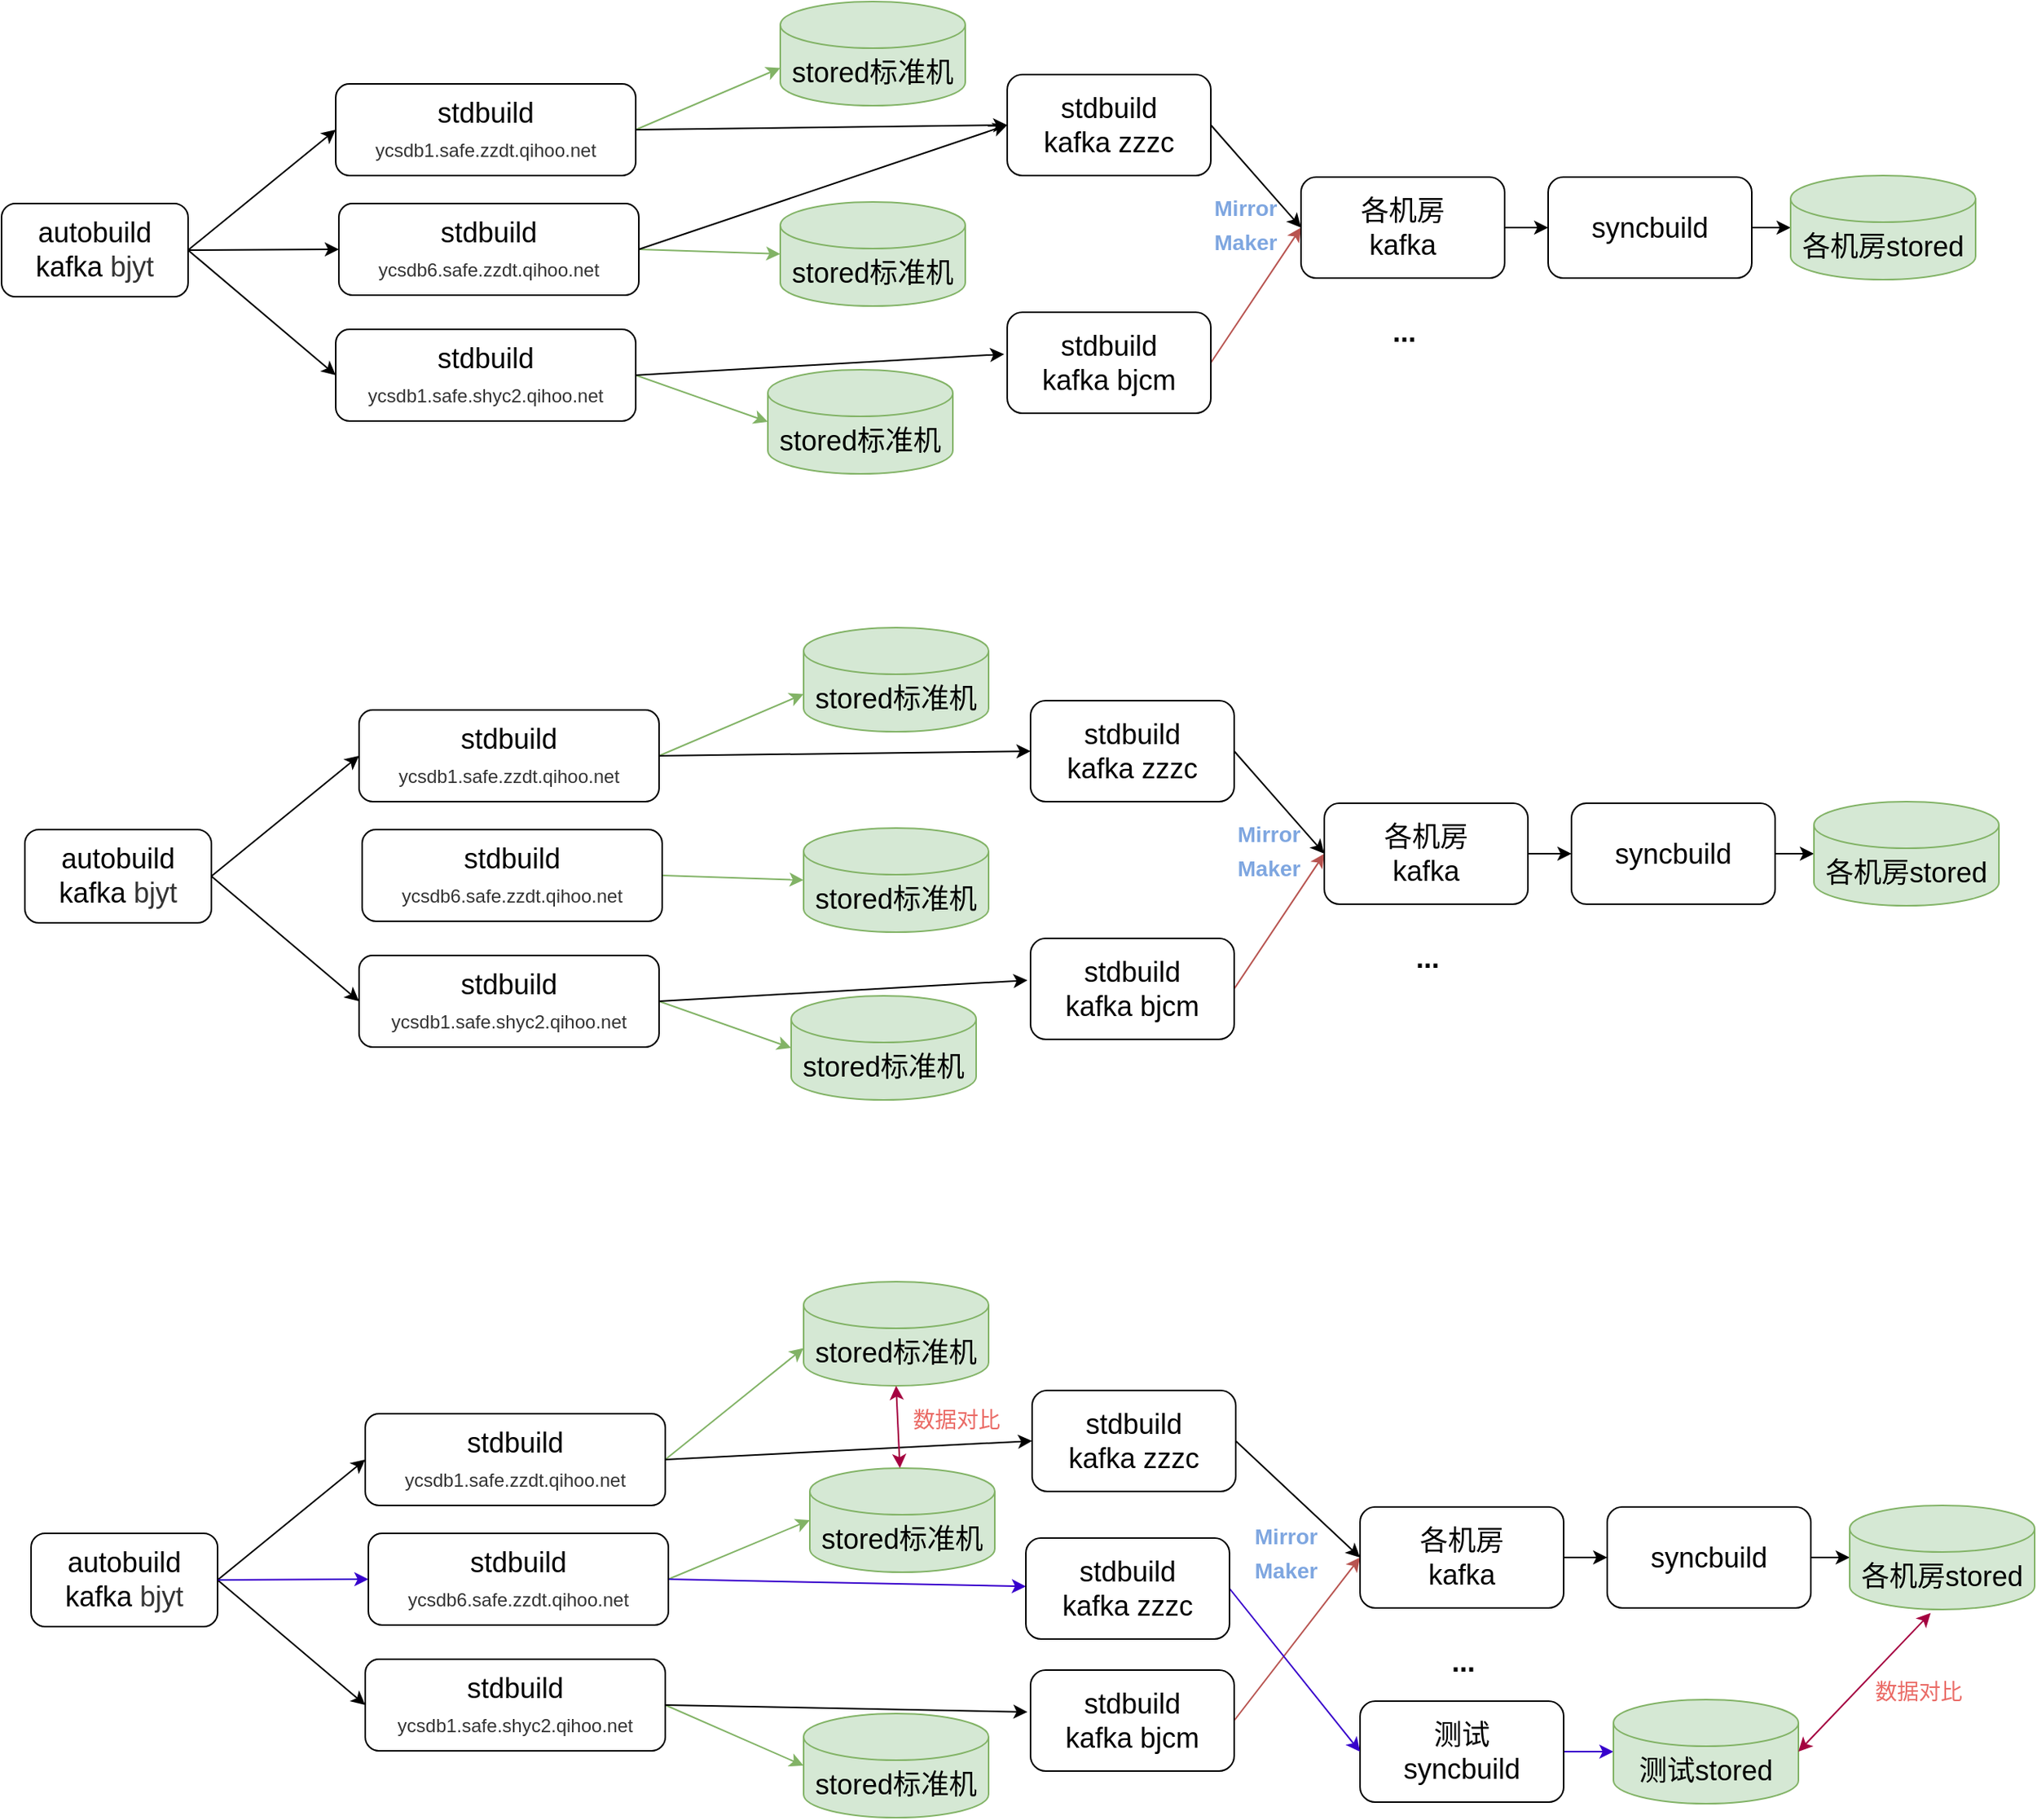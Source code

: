 <mxfile version="17.5.0" type="github">
  <diagram id="xqf84BUUqZXzS1r_cGxH" name="第 1 页">
    <mxGraphModel dx="1497" dy="1602" grid="0" gridSize="10" guides="1" tooltips="1" connect="1" arrows="1" fold="1" page="0" pageScale="1" pageWidth="827" pageHeight="1169" math="0" shadow="0">
      <root>
        <mxCell id="0" />
        <mxCell id="1" parent="0" />
        <mxCell id="Vnc4z_fo29TGtQ90NTF4-3" style="rounded=0;orthogonalLoop=1;jettySize=auto;html=1;exitX=1;exitY=0.5;exitDx=0;exitDy=0;entryX=0;entryY=0.5;entryDx=0;entryDy=0;fontSize=18;" edge="1" parent="1" source="Vnc4z_fo29TGtQ90NTF4-1" target="Vnc4z_fo29TGtQ90NTF4-2">
          <mxGeometry relative="1" as="geometry" />
        </mxCell>
        <mxCell id="Vnc4z_fo29TGtQ90NTF4-8" style="edgeStyle=none;rounded=0;orthogonalLoop=1;jettySize=auto;html=1;exitX=1;exitY=0.5;exitDx=0;exitDy=0;entryX=0;entryY=0.5;entryDx=0;entryDy=0;fontSize=18;" edge="1" parent="1" source="Vnc4z_fo29TGtQ90NTF4-1" target="Vnc4z_fo29TGtQ90NTF4-6">
          <mxGeometry relative="1" as="geometry" />
        </mxCell>
        <mxCell id="Vnc4z_fo29TGtQ90NTF4-1" value="&lt;font style=&quot;font-size: 18px&quot;&gt;autobuild kafka&amp;nbsp;&lt;/font&gt;&lt;span style=&quot;color: rgb(51 , 51 , 51) ; font-family: &amp;#34;verdana&amp;#34; , sans-serif ; text-align: left&quot;&gt;&lt;font style=&quot;font-size: 18px&quot;&gt;bjyt&lt;/font&gt;&lt;/span&gt;" style="rounded=1;whiteSpace=wrap;html=1;" vertex="1" parent="1">
          <mxGeometry x="79" y="-42" width="120" height="60" as="geometry" />
        </mxCell>
        <mxCell id="Vnc4z_fo29TGtQ90NTF4-13" style="edgeStyle=none;rounded=0;orthogonalLoop=1;jettySize=auto;html=1;exitX=1;exitY=0.5;exitDx=0;exitDy=0;entryX=0;entryY=0;entryDx=0;entryDy=42.75;entryPerimeter=0;fontSize=18;fillColor=#d5e8d4;strokeColor=#82b366;" edge="1" parent="1" source="Vnc4z_fo29TGtQ90NTF4-2" target="Vnc4z_fo29TGtQ90NTF4-9">
          <mxGeometry relative="1" as="geometry" />
        </mxCell>
        <mxCell id="Vnc4z_fo29TGtQ90NTF4-19" style="edgeStyle=none;rounded=0;orthogonalLoop=1;jettySize=auto;html=1;exitX=1;exitY=0.5;exitDx=0;exitDy=0;entryX=0;entryY=0.5;entryDx=0;entryDy=0;fontSize=18;" edge="1" parent="1" source="Vnc4z_fo29TGtQ90NTF4-2" target="Vnc4z_fo29TGtQ90NTF4-17">
          <mxGeometry relative="1" as="geometry" />
        </mxCell>
        <mxCell id="Vnc4z_fo29TGtQ90NTF4-2" value="&lt;span style=&quot;font-size: 18px&quot;&gt;stdbuild&lt;br&gt;&lt;/span&gt;&lt;span style=&quot;color: rgb(51 , 51 , 51) ; font-family: &amp;#34;verdana&amp;#34; , sans-serif ; text-align: left&quot;&gt;ycsdb1.safe.zzdt.qihoo.net&lt;/span&gt;&lt;span style=&quot;font-size: 18px&quot;&gt;&lt;br&gt;&lt;/span&gt;" style="rounded=1;whiteSpace=wrap;html=1;" vertex="1" parent="1">
          <mxGeometry x="294" y="-119" width="193" height="59" as="geometry" />
        </mxCell>
        <mxCell id="Vnc4z_fo29TGtQ90NTF4-15" style="edgeStyle=none;rounded=0;orthogonalLoop=1;jettySize=auto;html=1;exitX=1;exitY=0.5;exitDx=0;exitDy=0;entryX=0;entryY=0.5;entryDx=0;entryDy=0;entryPerimeter=0;fontSize=18;fillColor=#d5e8d4;strokeColor=#82b366;" edge="1" parent="1" source="Vnc4z_fo29TGtQ90NTF4-5" target="Vnc4z_fo29TGtQ90NTF4-11">
          <mxGeometry relative="1" as="geometry" />
        </mxCell>
        <mxCell id="Vnc4z_fo29TGtQ90NTF4-5" value="&lt;span style=&quot;font-size: 18px&quot;&gt;stdbuild&lt;br&gt;&lt;/span&gt;&lt;span style=&quot;color: rgb(51 , 51 , 51) ; font-family: &amp;#34;verdana&amp;#34; , sans-serif ; text-align: left&quot;&gt;ycsdb6.safe.zzdt.qihoo.net&lt;/span&gt;&lt;span style=&quot;font-size: 18px&quot;&gt;&lt;br&gt;&lt;/span&gt;" style="rounded=1;whiteSpace=wrap;html=1;" vertex="1" parent="1">
          <mxGeometry x="296" y="-42" width="193" height="59" as="geometry" />
        </mxCell>
        <mxCell id="Vnc4z_fo29TGtQ90NTF4-16" style="edgeStyle=none;rounded=0;orthogonalLoop=1;jettySize=auto;html=1;exitX=1;exitY=0.5;exitDx=0;exitDy=0;entryX=0;entryY=0.5;entryDx=0;entryDy=0;entryPerimeter=0;fontSize=18;fillColor=#d5e8d4;strokeColor=#82b366;" edge="1" parent="1" source="Vnc4z_fo29TGtQ90NTF4-6" target="Vnc4z_fo29TGtQ90NTF4-12">
          <mxGeometry relative="1" as="geometry" />
        </mxCell>
        <mxCell id="Vnc4z_fo29TGtQ90NTF4-20" style="edgeStyle=none;rounded=0;orthogonalLoop=1;jettySize=auto;html=1;exitX=1;exitY=0.5;exitDx=0;exitDy=0;entryX=-0.015;entryY=0.415;entryDx=0;entryDy=0;entryPerimeter=0;fontSize=18;" edge="1" parent="1" source="Vnc4z_fo29TGtQ90NTF4-6" target="Vnc4z_fo29TGtQ90NTF4-18">
          <mxGeometry relative="1" as="geometry" />
        </mxCell>
        <mxCell id="Vnc4z_fo29TGtQ90NTF4-6" value="&lt;span style=&quot;font-size: 18px&quot;&gt;stdbuild&lt;br&gt;&lt;/span&gt;&lt;span style=&quot;color: rgb(51 , 51 , 51) ; font-family: &amp;#34;verdana&amp;#34; , sans-serif ; text-align: left&quot;&gt;ycsdb1.safe.shyc2.qihoo.net&lt;/span&gt;&lt;span style=&quot;font-size: 18px&quot;&gt;&lt;br&gt;&lt;/span&gt;" style="rounded=1;whiteSpace=wrap;html=1;" vertex="1" parent="1">
          <mxGeometry x="294" y="39" width="193" height="59" as="geometry" />
        </mxCell>
        <mxCell id="Vnc4z_fo29TGtQ90NTF4-9" value="stored标准机" style="shape=cylinder3;whiteSpace=wrap;html=1;boundedLbl=1;backgroundOutline=1;size=15;fontSize=18;fillColor=#d5e8d4;strokeColor=#82b366;" vertex="1" parent="1">
          <mxGeometry x="580" y="-172" width="119" height="67" as="geometry" />
        </mxCell>
        <mxCell id="Vnc4z_fo29TGtQ90NTF4-11" value="stored标准机" style="shape=cylinder3;whiteSpace=wrap;html=1;boundedLbl=1;backgroundOutline=1;size=15;fontSize=18;fillColor=#d5e8d4;strokeColor=#82b366;" vertex="1" parent="1">
          <mxGeometry x="580" y="-43" width="119" height="67" as="geometry" />
        </mxCell>
        <mxCell id="Vnc4z_fo29TGtQ90NTF4-12" value="stored标准机" style="shape=cylinder3;whiteSpace=wrap;html=1;boundedLbl=1;backgroundOutline=1;size=15;fontSize=18;fillColor=#d5e8d4;strokeColor=#82b366;" vertex="1" parent="1">
          <mxGeometry x="572" y="65" width="119" height="67" as="geometry" />
        </mxCell>
        <mxCell id="Vnc4z_fo29TGtQ90NTF4-29" style="edgeStyle=none;rounded=0;orthogonalLoop=1;jettySize=auto;html=1;exitX=1;exitY=0.5;exitDx=0;exitDy=0;fontSize=18;entryX=0;entryY=0.5;entryDx=0;entryDy=0;" edge="1" parent="1" source="Vnc4z_fo29TGtQ90NTF4-17" target="Vnc4z_fo29TGtQ90NTF4-22">
          <mxGeometry relative="1" as="geometry">
            <mxPoint x="901" y="-102" as="targetPoint" />
          </mxGeometry>
        </mxCell>
        <mxCell id="Vnc4z_fo29TGtQ90NTF4-17" value="&lt;font style=&quot;font-size: 18px&quot;&gt;stdbuild&lt;br&gt;kafka zzzc&lt;br&gt;&lt;/font&gt;" style="rounded=1;whiteSpace=wrap;html=1;" vertex="1" parent="1">
          <mxGeometry x="726" y="-125" width="131" height="65" as="geometry" />
        </mxCell>
        <mxCell id="Vnc4z_fo29TGtQ90NTF4-28" style="edgeStyle=none;rounded=0;orthogonalLoop=1;jettySize=auto;html=1;exitX=1;exitY=0.5;exitDx=0;exitDy=0;entryX=0;entryY=0.5;entryDx=0;entryDy=0;fontSize=18;fillColor=#f8cecc;strokeColor=#b85450;" edge="1" parent="1" source="Vnc4z_fo29TGtQ90NTF4-18" target="Vnc4z_fo29TGtQ90NTF4-22">
          <mxGeometry relative="1" as="geometry" />
        </mxCell>
        <mxCell id="Vnc4z_fo29TGtQ90NTF4-18" value="&lt;font style=&quot;font-size: 18px&quot;&gt;stdbuild&lt;br&gt;kafka bjcm&lt;br&gt;&lt;/font&gt;" style="rounded=1;whiteSpace=wrap;html=1;" vertex="1" parent="1">
          <mxGeometry x="726" y="28" width="131" height="65" as="geometry" />
        </mxCell>
        <mxCell id="Vnc4z_fo29TGtQ90NTF4-37" style="edgeStyle=none;rounded=0;orthogonalLoop=1;jettySize=auto;html=1;exitX=1;exitY=0.5;exitDx=0;exitDy=0;entryX=0;entryY=0.5;entryDx=0;entryDy=0;fontSize=18;" edge="1" parent="1" source="Vnc4z_fo29TGtQ90NTF4-22" target="Vnc4z_fo29TGtQ90NTF4-34">
          <mxGeometry relative="1" as="geometry" />
        </mxCell>
        <mxCell id="Vnc4z_fo29TGtQ90NTF4-22" value="&lt;font style=&quot;font-size: 18px&quot;&gt;各机房&lt;br&gt;kafka&lt;br&gt;&lt;/font&gt;" style="rounded=1;whiteSpace=wrap;html=1;" vertex="1" parent="1">
          <mxGeometry x="915" y="-59" width="131" height="65" as="geometry" />
        </mxCell>
        <mxCell id="Vnc4z_fo29TGtQ90NTF4-27" value="&lt;b&gt;...&lt;/b&gt;" style="text;html=1;align=center;verticalAlign=middle;resizable=0;points=[];autosize=1;strokeColor=none;fillColor=none;fontSize=18;" vertex="1" parent="1">
          <mxGeometry x="968" y="28" width="25" height="26" as="geometry" />
        </mxCell>
        <mxCell id="Vnc4z_fo29TGtQ90NTF4-38" style="edgeStyle=none;rounded=0;orthogonalLoop=1;jettySize=auto;html=1;exitX=1;exitY=0.5;exitDx=0;exitDy=0;entryX=0;entryY=0.5;entryDx=0;entryDy=0;entryPerimeter=0;fontSize=18;" edge="1" parent="1" source="Vnc4z_fo29TGtQ90NTF4-34" target="Vnc4z_fo29TGtQ90NTF4-36">
          <mxGeometry relative="1" as="geometry" />
        </mxCell>
        <mxCell id="Vnc4z_fo29TGtQ90NTF4-34" value="&lt;font style=&quot;font-size: 18px&quot;&gt;syncbuild&lt;br&gt;&lt;/font&gt;" style="rounded=1;whiteSpace=wrap;html=1;" vertex="1" parent="1">
          <mxGeometry x="1074" y="-59" width="131" height="65" as="geometry" />
        </mxCell>
        <mxCell id="Vnc4z_fo29TGtQ90NTF4-36" value="各机房stored" style="shape=cylinder3;whiteSpace=wrap;html=1;boundedLbl=1;backgroundOutline=1;size=15;fontSize=18;fillColor=#d5e8d4;strokeColor=#82b366;" vertex="1" parent="1">
          <mxGeometry x="1230" y="-60" width="119" height="67" as="geometry" />
        </mxCell>
        <mxCell id="Vnc4z_fo29TGtQ90NTF4-39" value="&lt;font style=&quot;font-size: 14px&quot; color=&quot;#7ea6e0&quot;&gt;&lt;b&gt;Mirror&lt;br&gt;Maker&lt;/b&gt;&lt;/font&gt;" style="text;html=1;align=center;verticalAlign=middle;resizable=0;points=[];autosize=1;strokeColor=none;fillColor=none;fontSize=18;" vertex="1" parent="1">
          <mxGeometry x="854" y="-54" width="50" height="50" as="geometry" />
        </mxCell>
        <mxCell id="Vnc4z_fo29TGtQ90NTF4-40" style="rounded=0;orthogonalLoop=1;jettySize=auto;html=1;exitX=1;exitY=0.5;exitDx=0;exitDy=0;entryX=0;entryY=0.5;entryDx=0;entryDy=0;fontSize=18;" edge="1" parent="1" source="Vnc4z_fo29TGtQ90NTF4-43" target="Vnc4z_fo29TGtQ90NTF4-46">
          <mxGeometry relative="1" as="geometry" />
        </mxCell>
        <mxCell id="Vnc4z_fo29TGtQ90NTF4-42" style="edgeStyle=none;rounded=0;orthogonalLoop=1;jettySize=auto;html=1;exitX=1;exitY=0.5;exitDx=0;exitDy=0;entryX=0;entryY=0.5;entryDx=0;entryDy=0;fontSize=18;" edge="1" parent="1" source="Vnc4z_fo29TGtQ90NTF4-43" target="Vnc4z_fo29TGtQ90NTF4-52">
          <mxGeometry relative="1" as="geometry" />
        </mxCell>
        <mxCell id="Vnc4z_fo29TGtQ90NTF4-72" style="edgeStyle=none;rounded=0;orthogonalLoop=1;jettySize=auto;html=1;exitX=1;exitY=0.5;exitDx=0;exitDy=0;entryX=0;entryY=0.5;entryDx=0;entryDy=0;fontSize=14;fontColor=#7EA6E0;fillColor=#6a00ff;strokeColor=#3700CC;" edge="1" parent="1" source="Vnc4z_fo29TGtQ90NTF4-43" target="Vnc4z_fo29TGtQ90NTF4-49">
          <mxGeometry relative="1" as="geometry" />
        </mxCell>
        <mxCell id="Vnc4z_fo29TGtQ90NTF4-43" value="&lt;font style=&quot;font-size: 18px&quot;&gt;autobuild kafka&amp;nbsp;&lt;/font&gt;&lt;span style=&quot;color: rgb(51 , 51 , 51) ; font-family: &amp;#34;verdana&amp;#34; , sans-serif ; text-align: left&quot;&gt;&lt;font style=&quot;font-size: 18px&quot;&gt;bjyt&lt;/font&gt;&lt;/span&gt;" style="rounded=1;whiteSpace=wrap;html=1;" vertex="1" parent="1">
          <mxGeometry x="83" y="411" width="120" height="60" as="geometry" />
        </mxCell>
        <mxCell id="Vnc4z_fo29TGtQ90NTF4-44" style="edgeStyle=none;rounded=0;orthogonalLoop=1;jettySize=auto;html=1;exitX=1;exitY=0.5;exitDx=0;exitDy=0;entryX=0;entryY=0;entryDx=0;entryDy=42.75;entryPerimeter=0;fontSize=18;fillColor=#d5e8d4;strokeColor=#82b366;" edge="1" parent="1" source="Vnc4z_fo29TGtQ90NTF4-46" target="Vnc4z_fo29TGtQ90NTF4-53">
          <mxGeometry relative="1" as="geometry" />
        </mxCell>
        <mxCell id="Vnc4z_fo29TGtQ90NTF4-45" style="edgeStyle=none;rounded=0;orthogonalLoop=1;jettySize=auto;html=1;exitX=1;exitY=0.5;exitDx=0;exitDy=0;entryX=0;entryY=0.5;entryDx=0;entryDy=0;fontSize=18;" edge="1" parent="1" source="Vnc4z_fo29TGtQ90NTF4-46" target="Vnc4z_fo29TGtQ90NTF4-57">
          <mxGeometry relative="1" as="geometry" />
        </mxCell>
        <mxCell id="Vnc4z_fo29TGtQ90NTF4-46" value="&lt;span style=&quot;font-size: 18px&quot;&gt;stdbuild&lt;br&gt;&lt;/span&gt;&lt;span style=&quot;color: rgb(51 , 51 , 51) ; font-family: &amp;#34;verdana&amp;#34; , sans-serif ; text-align: left&quot;&gt;ycsdb1.safe.zzdt.qihoo.net&lt;/span&gt;&lt;span style=&quot;font-size: 18px&quot;&gt;&lt;br&gt;&lt;/span&gt;" style="rounded=1;whiteSpace=wrap;html=1;" vertex="1" parent="1">
          <mxGeometry x="298" y="334" width="193" height="59" as="geometry" />
        </mxCell>
        <mxCell id="Vnc4z_fo29TGtQ90NTF4-47" style="edgeStyle=none;rounded=0;orthogonalLoop=1;jettySize=auto;html=1;exitX=1;exitY=0.5;exitDx=0;exitDy=0;entryX=0;entryY=0.5;entryDx=0;entryDy=0;entryPerimeter=0;fontSize=18;fillColor=#d5e8d4;strokeColor=#82b366;" edge="1" parent="1" source="Vnc4z_fo29TGtQ90NTF4-49" target="Vnc4z_fo29TGtQ90NTF4-54">
          <mxGeometry relative="1" as="geometry" />
        </mxCell>
        <mxCell id="Vnc4z_fo29TGtQ90NTF4-71" style="edgeStyle=none;rounded=0;orthogonalLoop=1;jettySize=auto;html=1;exitX=1;exitY=0.5;exitDx=0;exitDy=0;fontSize=14;fontColor=#7EA6E0;fillColor=#6a00ff;strokeColor=#3700CC;" edge="1" parent="1" source="Vnc4z_fo29TGtQ90NTF4-49" target="Vnc4z_fo29TGtQ90NTF4-74">
          <mxGeometry relative="1" as="geometry" />
        </mxCell>
        <mxCell id="Vnc4z_fo29TGtQ90NTF4-49" value="&lt;span style=&quot;font-size: 18px&quot;&gt;stdbuild&lt;br&gt;&lt;/span&gt;&lt;span style=&quot;color: rgb(51 , 51 , 51) ; font-family: &amp;#34;verdana&amp;#34; , sans-serif ; text-align: left&quot;&gt;ycsdb6.safe.zzdt.qihoo.net&lt;/span&gt;&lt;span style=&quot;font-size: 18px&quot;&gt;&lt;br&gt;&lt;/span&gt;" style="rounded=1;whiteSpace=wrap;html=1;" vertex="1" parent="1">
          <mxGeometry x="300" y="411" width="193" height="59" as="geometry" />
        </mxCell>
        <mxCell id="Vnc4z_fo29TGtQ90NTF4-50" style="edgeStyle=none;rounded=0;orthogonalLoop=1;jettySize=auto;html=1;exitX=1;exitY=0.5;exitDx=0;exitDy=0;entryX=0;entryY=0.5;entryDx=0;entryDy=0;entryPerimeter=0;fontSize=18;fillColor=#d5e8d4;strokeColor=#82b366;" edge="1" parent="1" source="Vnc4z_fo29TGtQ90NTF4-52" target="Vnc4z_fo29TGtQ90NTF4-55">
          <mxGeometry relative="1" as="geometry" />
        </mxCell>
        <mxCell id="Vnc4z_fo29TGtQ90NTF4-51" style="edgeStyle=none;rounded=0;orthogonalLoop=1;jettySize=auto;html=1;exitX=1;exitY=0.5;exitDx=0;exitDy=0;entryX=-0.015;entryY=0.415;entryDx=0;entryDy=0;entryPerimeter=0;fontSize=18;" edge="1" parent="1" source="Vnc4z_fo29TGtQ90NTF4-52" target="Vnc4z_fo29TGtQ90NTF4-59">
          <mxGeometry relative="1" as="geometry" />
        </mxCell>
        <mxCell id="Vnc4z_fo29TGtQ90NTF4-52" value="&lt;span style=&quot;font-size: 18px&quot;&gt;stdbuild&lt;br&gt;&lt;/span&gt;&lt;span style=&quot;color: rgb(51 , 51 , 51) ; font-family: &amp;#34;verdana&amp;#34; , sans-serif ; text-align: left&quot;&gt;ycsdb1.safe.shyc2.qihoo.net&lt;/span&gt;&lt;span style=&quot;font-size: 18px&quot;&gt;&lt;br&gt;&lt;/span&gt;" style="rounded=1;whiteSpace=wrap;html=1;" vertex="1" parent="1">
          <mxGeometry x="298" y="492" width="193" height="59" as="geometry" />
        </mxCell>
        <mxCell id="Vnc4z_fo29TGtQ90NTF4-53" value="stored标准机" style="shape=cylinder3;whiteSpace=wrap;html=1;boundedLbl=1;backgroundOutline=1;size=15;fontSize=18;fillColor=#d5e8d4;strokeColor=#82b366;" vertex="1" parent="1">
          <mxGeometry x="580" y="249" width="119" height="67" as="geometry" />
        </mxCell>
        <mxCell id="Vnc4z_fo29TGtQ90NTF4-54" value="stored标准机" style="shape=cylinder3;whiteSpace=wrap;html=1;boundedLbl=1;backgroundOutline=1;size=15;fontSize=18;fillColor=#d5e8d4;strokeColor=#82b366;" vertex="1" parent="1">
          <mxGeometry x="584" y="369" width="119" height="67" as="geometry" />
        </mxCell>
        <mxCell id="Vnc4z_fo29TGtQ90NTF4-55" value="stored标准机" style="shape=cylinder3;whiteSpace=wrap;html=1;boundedLbl=1;backgroundOutline=1;size=15;fontSize=18;fillColor=#d5e8d4;strokeColor=#82b366;" vertex="1" parent="1">
          <mxGeometry x="580" y="527" width="119" height="67" as="geometry" />
        </mxCell>
        <mxCell id="Vnc4z_fo29TGtQ90NTF4-56" style="edgeStyle=none;rounded=0;orthogonalLoop=1;jettySize=auto;html=1;exitX=1;exitY=0.5;exitDx=0;exitDy=0;fontSize=18;entryX=0;entryY=0.5;entryDx=0;entryDy=0;" edge="1" parent="1" source="Vnc4z_fo29TGtQ90NTF4-57" target="Vnc4z_fo29TGtQ90NTF4-61">
          <mxGeometry relative="1" as="geometry">
            <mxPoint x="905" y="351" as="targetPoint" />
          </mxGeometry>
        </mxCell>
        <mxCell id="Vnc4z_fo29TGtQ90NTF4-57" value="&lt;font style=&quot;font-size: 18px&quot;&gt;stdbuild&lt;br&gt;kafka zzzc&lt;br&gt;&lt;/font&gt;" style="rounded=1;whiteSpace=wrap;html=1;" vertex="1" parent="1">
          <mxGeometry x="727" y="319" width="131" height="65" as="geometry" />
        </mxCell>
        <mxCell id="Vnc4z_fo29TGtQ90NTF4-58" style="edgeStyle=none;rounded=0;orthogonalLoop=1;jettySize=auto;html=1;exitX=1;exitY=0.5;exitDx=0;exitDy=0;entryX=0;entryY=0.5;entryDx=0;entryDy=0;fontSize=18;fillColor=#f8cecc;strokeColor=#b85450;" edge="1" parent="1" source="Vnc4z_fo29TGtQ90NTF4-59" target="Vnc4z_fo29TGtQ90NTF4-61">
          <mxGeometry relative="1" as="geometry" />
        </mxCell>
        <mxCell id="Vnc4z_fo29TGtQ90NTF4-59" value="&lt;font style=&quot;font-size: 18px&quot;&gt;stdbuild&lt;br&gt;kafka bjcm&lt;br&gt;&lt;/font&gt;" style="rounded=1;whiteSpace=wrap;html=1;" vertex="1" parent="1">
          <mxGeometry x="726" y="499" width="131" height="65" as="geometry" />
        </mxCell>
        <mxCell id="Vnc4z_fo29TGtQ90NTF4-60" style="edgeStyle=none;rounded=0;orthogonalLoop=1;jettySize=auto;html=1;exitX=1;exitY=0.5;exitDx=0;exitDy=0;entryX=0;entryY=0.5;entryDx=0;entryDy=0;fontSize=18;" edge="1" parent="1" source="Vnc4z_fo29TGtQ90NTF4-61" target="Vnc4z_fo29TGtQ90NTF4-64">
          <mxGeometry relative="1" as="geometry" />
        </mxCell>
        <mxCell id="Vnc4z_fo29TGtQ90NTF4-61" value="&lt;font style=&quot;font-size: 18px&quot;&gt;各机房&lt;br&gt;kafka&lt;br&gt;&lt;/font&gt;" style="rounded=1;whiteSpace=wrap;html=1;" vertex="1" parent="1">
          <mxGeometry x="938" y="394" width="131" height="65" as="geometry" />
        </mxCell>
        <mxCell id="Vnc4z_fo29TGtQ90NTF4-62" value="&lt;b&gt;...&lt;/b&gt;" style="text;html=1;align=center;verticalAlign=middle;resizable=0;points=[];autosize=1;strokeColor=none;fillColor=none;fontSize=18;" vertex="1" parent="1">
          <mxGeometry x="991" y="481" width="25" height="26" as="geometry" />
        </mxCell>
        <mxCell id="Vnc4z_fo29TGtQ90NTF4-63" style="edgeStyle=none;rounded=0;orthogonalLoop=1;jettySize=auto;html=1;exitX=1;exitY=0.5;exitDx=0;exitDy=0;entryX=0;entryY=0.5;entryDx=0;entryDy=0;entryPerimeter=0;fontSize=18;" edge="1" parent="1" source="Vnc4z_fo29TGtQ90NTF4-64" target="Vnc4z_fo29TGtQ90NTF4-65">
          <mxGeometry relative="1" as="geometry" />
        </mxCell>
        <mxCell id="Vnc4z_fo29TGtQ90NTF4-64" value="&lt;font style=&quot;font-size: 18px&quot;&gt;syncbuild&lt;br&gt;&lt;/font&gt;" style="rounded=1;whiteSpace=wrap;html=1;" vertex="1" parent="1">
          <mxGeometry x="1097" y="394" width="131" height="65" as="geometry" />
        </mxCell>
        <mxCell id="Vnc4z_fo29TGtQ90NTF4-65" value="各机房stored" style="shape=cylinder3;whiteSpace=wrap;html=1;boundedLbl=1;backgroundOutline=1;size=15;fontSize=18;fillColor=#d5e8d4;strokeColor=#82b366;" vertex="1" parent="1">
          <mxGeometry x="1253" y="393" width="119" height="67" as="geometry" />
        </mxCell>
        <mxCell id="Vnc4z_fo29TGtQ90NTF4-66" value="&lt;font style=&quot;font-size: 14px&quot; color=&quot;#7ea6e0&quot;&gt;&lt;b&gt;Mirror&lt;br&gt;Maker&lt;/b&gt;&lt;/font&gt;" style="text;html=1;align=center;verticalAlign=middle;resizable=0;points=[];autosize=1;strokeColor=none;fillColor=none;fontSize=18;" vertex="1" parent="1">
          <mxGeometry x="865" y="398" width="50" height="50" as="geometry" />
        </mxCell>
        <mxCell id="Vnc4z_fo29TGtQ90NTF4-67" style="edgeStyle=none;rounded=0;orthogonalLoop=1;jettySize=auto;html=1;exitX=1;exitY=0.5;exitDx=0;exitDy=0;entryX=0;entryY=0.5;entryDx=0;entryDy=0;entryPerimeter=0;fontSize=18;fillColor=#6a00ff;strokeColor=#3700CC;" edge="1" parent="1" source="Vnc4z_fo29TGtQ90NTF4-68" target="Vnc4z_fo29TGtQ90NTF4-69">
          <mxGeometry relative="1" as="geometry" />
        </mxCell>
        <mxCell id="Vnc4z_fo29TGtQ90NTF4-68" value="&lt;font style=&quot;font-size: 18px&quot;&gt;测试&lt;br&gt;syncbuild&lt;br&gt;&lt;/font&gt;" style="rounded=1;whiteSpace=wrap;html=1;" vertex="1" parent="1">
          <mxGeometry x="938" y="519" width="131" height="65" as="geometry" />
        </mxCell>
        <mxCell id="Vnc4z_fo29TGtQ90NTF4-69" value="测试stored" style="shape=cylinder3;whiteSpace=wrap;html=1;boundedLbl=1;backgroundOutline=1;size=15;fontSize=18;fillColor=#d5e8d4;strokeColor=#82b366;" vertex="1" parent="1">
          <mxGeometry x="1101" y="518" width="119" height="67" as="geometry" />
        </mxCell>
        <mxCell id="Vnc4z_fo29TGtQ90NTF4-76" style="edgeStyle=none;rounded=0;orthogonalLoop=1;jettySize=auto;html=1;exitX=1;exitY=0.5;exitDx=0;exitDy=0;entryX=0;entryY=0.5;entryDx=0;entryDy=0;fontSize=14;fontColor=#7EA6E0;fillColor=#6a00ff;strokeColor=#3700CC;" edge="1" parent="1" source="Vnc4z_fo29TGtQ90NTF4-74" target="Vnc4z_fo29TGtQ90NTF4-68">
          <mxGeometry relative="1" as="geometry" />
        </mxCell>
        <mxCell id="Vnc4z_fo29TGtQ90NTF4-74" value="&lt;font style=&quot;font-size: 18px&quot;&gt;stdbuild&lt;br&gt;kafka zzzc&lt;br&gt;&lt;/font&gt;" style="rounded=1;whiteSpace=wrap;html=1;" vertex="1" parent="1">
          <mxGeometry x="723" y="414" width="131" height="65" as="geometry" />
        </mxCell>
        <mxCell id="Vnc4z_fo29TGtQ90NTF4-77" style="rounded=0;orthogonalLoop=1;jettySize=auto;html=1;exitX=1;exitY=0.5;exitDx=0;exitDy=0;entryX=0;entryY=0.5;entryDx=0;entryDy=0;fontSize=18;" edge="1" parent="1" source="Vnc4z_fo29TGtQ90NTF4-80" target="Vnc4z_fo29TGtQ90NTF4-83">
          <mxGeometry relative="1" as="geometry" />
        </mxCell>
        <mxCell id="Vnc4z_fo29TGtQ90NTF4-78" style="edgeStyle=none;rounded=0;orthogonalLoop=1;jettySize=auto;html=1;exitX=1;exitY=0.5;exitDx=0;exitDy=0;entryX=0;entryY=0.5;entryDx=0;entryDy=0;fontSize=18;" edge="1" parent="1" source="Vnc4z_fo29TGtQ90NTF4-80" target="Vnc4z_fo29TGtQ90NTF4-86">
          <mxGeometry relative="1" as="geometry" />
        </mxCell>
        <mxCell id="Vnc4z_fo29TGtQ90NTF4-79" style="edgeStyle=none;rounded=0;orthogonalLoop=1;jettySize=auto;html=1;exitX=1;exitY=0.5;exitDx=0;exitDy=0;entryX=0;entryY=0.5;entryDx=0;entryDy=0;fontSize=18;" edge="1" parent="1" source="Vnc4z_fo29TGtQ90NTF4-80" target="Vnc4z_fo29TGtQ90NTF4-89">
          <mxGeometry relative="1" as="geometry" />
        </mxCell>
        <mxCell id="Vnc4z_fo29TGtQ90NTF4-80" value="&lt;font style=&quot;font-size: 18px&quot;&gt;autobuild kafka&amp;nbsp;&lt;/font&gt;&lt;span style=&quot;color: rgb(51 , 51 , 51) ; font-family: &amp;#34;verdana&amp;#34; , sans-serif ; text-align: left&quot;&gt;&lt;font style=&quot;font-size: 18px&quot;&gt;bjyt&lt;/font&gt;&lt;/span&gt;" style="rounded=1;whiteSpace=wrap;html=1;" vertex="1" parent="1">
          <mxGeometry x="64" y="-445" width="120" height="60" as="geometry" />
        </mxCell>
        <mxCell id="Vnc4z_fo29TGtQ90NTF4-81" style="edgeStyle=none;rounded=0;orthogonalLoop=1;jettySize=auto;html=1;exitX=1;exitY=0.5;exitDx=0;exitDy=0;entryX=0;entryY=0;entryDx=0;entryDy=42.75;entryPerimeter=0;fontSize=18;fillColor=#d5e8d4;strokeColor=#82b366;" edge="1" parent="1" source="Vnc4z_fo29TGtQ90NTF4-83" target="Vnc4z_fo29TGtQ90NTF4-90">
          <mxGeometry relative="1" as="geometry" />
        </mxCell>
        <mxCell id="Vnc4z_fo29TGtQ90NTF4-82" style="edgeStyle=none;rounded=0;orthogonalLoop=1;jettySize=auto;html=1;exitX=1;exitY=0.5;exitDx=0;exitDy=0;entryX=0;entryY=0.5;entryDx=0;entryDy=0;fontSize=18;" edge="1" parent="1" source="Vnc4z_fo29TGtQ90NTF4-83" target="Vnc4z_fo29TGtQ90NTF4-94">
          <mxGeometry relative="1" as="geometry" />
        </mxCell>
        <mxCell id="Vnc4z_fo29TGtQ90NTF4-83" value="&lt;span style=&quot;font-size: 18px&quot;&gt;stdbuild&lt;br&gt;&lt;/span&gt;&lt;span style=&quot;color: rgb(51 , 51 , 51) ; font-family: &amp;#34;verdana&amp;#34; , sans-serif ; text-align: left&quot;&gt;ycsdb1.safe.zzdt.qihoo.net&lt;/span&gt;&lt;span style=&quot;font-size: 18px&quot;&gt;&lt;br&gt;&lt;/span&gt;" style="rounded=1;whiteSpace=wrap;html=1;" vertex="1" parent="1">
          <mxGeometry x="279" y="-522" width="193" height="59" as="geometry" />
        </mxCell>
        <mxCell id="Vnc4z_fo29TGtQ90NTF4-84" style="edgeStyle=none;rounded=0;orthogonalLoop=1;jettySize=auto;html=1;exitX=1;exitY=0.5;exitDx=0;exitDy=0;entryX=0;entryY=0.5;entryDx=0;entryDy=0;entryPerimeter=0;fontSize=18;fillColor=#d5e8d4;strokeColor=#82b366;" edge="1" parent="1" source="Vnc4z_fo29TGtQ90NTF4-86" target="Vnc4z_fo29TGtQ90NTF4-91">
          <mxGeometry relative="1" as="geometry" />
        </mxCell>
        <mxCell id="Vnc4z_fo29TGtQ90NTF4-85" style="edgeStyle=none;rounded=0;orthogonalLoop=1;jettySize=auto;html=1;exitX=1;exitY=0.5;exitDx=0;exitDy=0;entryX=0;entryY=0.5;entryDx=0;entryDy=0;fontSize=18;" edge="1" parent="1" source="Vnc4z_fo29TGtQ90NTF4-86" target="Vnc4z_fo29TGtQ90NTF4-94">
          <mxGeometry relative="1" as="geometry" />
        </mxCell>
        <mxCell id="Vnc4z_fo29TGtQ90NTF4-86" value="&lt;span style=&quot;font-size: 18px&quot;&gt;stdbuild&lt;br&gt;&lt;/span&gt;&lt;span style=&quot;color: rgb(51 , 51 , 51) ; font-family: &amp;#34;verdana&amp;#34; , sans-serif ; text-align: left&quot;&gt;ycsdb6.safe.zzdt.qihoo.net&lt;/span&gt;&lt;span style=&quot;font-size: 18px&quot;&gt;&lt;br&gt;&lt;/span&gt;" style="rounded=1;whiteSpace=wrap;html=1;" vertex="1" parent="1">
          <mxGeometry x="281" y="-445" width="193" height="59" as="geometry" />
        </mxCell>
        <mxCell id="Vnc4z_fo29TGtQ90NTF4-87" style="edgeStyle=none;rounded=0;orthogonalLoop=1;jettySize=auto;html=1;exitX=1;exitY=0.5;exitDx=0;exitDy=0;entryX=0;entryY=0.5;entryDx=0;entryDy=0;entryPerimeter=0;fontSize=18;fillColor=#d5e8d4;strokeColor=#82b366;" edge="1" parent="1" source="Vnc4z_fo29TGtQ90NTF4-89" target="Vnc4z_fo29TGtQ90NTF4-92">
          <mxGeometry relative="1" as="geometry" />
        </mxCell>
        <mxCell id="Vnc4z_fo29TGtQ90NTF4-88" style="edgeStyle=none;rounded=0;orthogonalLoop=1;jettySize=auto;html=1;exitX=1;exitY=0.5;exitDx=0;exitDy=0;entryX=-0.015;entryY=0.415;entryDx=0;entryDy=0;entryPerimeter=0;fontSize=18;" edge="1" parent="1" source="Vnc4z_fo29TGtQ90NTF4-89" target="Vnc4z_fo29TGtQ90NTF4-96">
          <mxGeometry relative="1" as="geometry" />
        </mxCell>
        <mxCell id="Vnc4z_fo29TGtQ90NTF4-89" value="&lt;span style=&quot;font-size: 18px&quot;&gt;stdbuild&lt;br&gt;&lt;/span&gt;&lt;span style=&quot;color: rgb(51 , 51 , 51) ; font-family: &amp;#34;verdana&amp;#34; , sans-serif ; text-align: left&quot;&gt;ycsdb1.safe.shyc2.qihoo.net&lt;/span&gt;&lt;span style=&quot;font-size: 18px&quot;&gt;&lt;br&gt;&lt;/span&gt;" style="rounded=1;whiteSpace=wrap;html=1;" vertex="1" parent="1">
          <mxGeometry x="279" y="-364" width="193" height="59" as="geometry" />
        </mxCell>
        <mxCell id="Vnc4z_fo29TGtQ90NTF4-90" value="stored标准机" style="shape=cylinder3;whiteSpace=wrap;html=1;boundedLbl=1;backgroundOutline=1;size=15;fontSize=18;fillColor=#d5e8d4;strokeColor=#82b366;" vertex="1" parent="1">
          <mxGeometry x="565" y="-575" width="119" height="67" as="geometry" />
        </mxCell>
        <mxCell id="Vnc4z_fo29TGtQ90NTF4-91" value="stored标准机" style="shape=cylinder3;whiteSpace=wrap;html=1;boundedLbl=1;backgroundOutline=1;size=15;fontSize=18;fillColor=#d5e8d4;strokeColor=#82b366;" vertex="1" parent="1">
          <mxGeometry x="565" y="-446" width="119" height="67" as="geometry" />
        </mxCell>
        <mxCell id="Vnc4z_fo29TGtQ90NTF4-92" value="stored标准机" style="shape=cylinder3;whiteSpace=wrap;html=1;boundedLbl=1;backgroundOutline=1;size=15;fontSize=18;fillColor=#d5e8d4;strokeColor=#82b366;" vertex="1" parent="1">
          <mxGeometry x="557" y="-338" width="119" height="67" as="geometry" />
        </mxCell>
        <mxCell id="Vnc4z_fo29TGtQ90NTF4-93" style="edgeStyle=none;rounded=0;orthogonalLoop=1;jettySize=auto;html=1;exitX=1;exitY=0.5;exitDx=0;exitDy=0;fontSize=18;entryX=0;entryY=0.5;entryDx=0;entryDy=0;" edge="1" parent="1" source="Vnc4z_fo29TGtQ90NTF4-94" target="Vnc4z_fo29TGtQ90NTF4-98">
          <mxGeometry relative="1" as="geometry">
            <mxPoint x="886" y="-505" as="targetPoint" />
          </mxGeometry>
        </mxCell>
        <mxCell id="Vnc4z_fo29TGtQ90NTF4-94" value="&lt;font style=&quot;font-size: 18px&quot;&gt;stdbuild&lt;br&gt;kafka zzzc&lt;br&gt;&lt;/font&gt;" style="rounded=1;whiteSpace=wrap;html=1;" vertex="1" parent="1">
          <mxGeometry x="711" y="-528" width="131" height="65" as="geometry" />
        </mxCell>
        <mxCell id="Vnc4z_fo29TGtQ90NTF4-95" style="edgeStyle=none;rounded=0;orthogonalLoop=1;jettySize=auto;html=1;exitX=1;exitY=0.5;exitDx=0;exitDy=0;entryX=0;entryY=0.5;entryDx=0;entryDy=0;fontSize=18;fillColor=#f8cecc;strokeColor=#b85450;" edge="1" parent="1" source="Vnc4z_fo29TGtQ90NTF4-96" target="Vnc4z_fo29TGtQ90NTF4-98">
          <mxGeometry relative="1" as="geometry" />
        </mxCell>
        <mxCell id="Vnc4z_fo29TGtQ90NTF4-96" value="&lt;font style=&quot;font-size: 18px&quot;&gt;stdbuild&lt;br&gt;kafka bjcm&lt;br&gt;&lt;/font&gt;" style="rounded=1;whiteSpace=wrap;html=1;" vertex="1" parent="1">
          <mxGeometry x="711" y="-375" width="131" height="65" as="geometry" />
        </mxCell>
        <mxCell id="Vnc4z_fo29TGtQ90NTF4-97" style="edgeStyle=none;rounded=0;orthogonalLoop=1;jettySize=auto;html=1;exitX=1;exitY=0.5;exitDx=0;exitDy=0;entryX=0;entryY=0.5;entryDx=0;entryDy=0;fontSize=18;" edge="1" parent="1" source="Vnc4z_fo29TGtQ90NTF4-98" target="Vnc4z_fo29TGtQ90NTF4-101">
          <mxGeometry relative="1" as="geometry" />
        </mxCell>
        <mxCell id="Vnc4z_fo29TGtQ90NTF4-98" value="&lt;font style=&quot;font-size: 18px&quot;&gt;各机房&lt;br&gt;kafka&lt;br&gt;&lt;/font&gt;" style="rounded=1;whiteSpace=wrap;html=1;" vertex="1" parent="1">
          <mxGeometry x="900" y="-462" width="131" height="65" as="geometry" />
        </mxCell>
        <mxCell id="Vnc4z_fo29TGtQ90NTF4-99" value="&lt;b&gt;...&lt;/b&gt;" style="text;html=1;align=center;verticalAlign=middle;resizable=0;points=[];autosize=1;strokeColor=none;fillColor=none;fontSize=18;" vertex="1" parent="1">
          <mxGeometry x="953" y="-375" width="25" height="26" as="geometry" />
        </mxCell>
        <mxCell id="Vnc4z_fo29TGtQ90NTF4-100" style="edgeStyle=none;rounded=0;orthogonalLoop=1;jettySize=auto;html=1;exitX=1;exitY=0.5;exitDx=0;exitDy=0;entryX=0;entryY=0.5;entryDx=0;entryDy=0;entryPerimeter=0;fontSize=18;" edge="1" parent="1" source="Vnc4z_fo29TGtQ90NTF4-101" target="Vnc4z_fo29TGtQ90NTF4-102">
          <mxGeometry relative="1" as="geometry" />
        </mxCell>
        <mxCell id="Vnc4z_fo29TGtQ90NTF4-101" value="&lt;font style=&quot;font-size: 18px&quot;&gt;syncbuild&lt;br&gt;&lt;/font&gt;" style="rounded=1;whiteSpace=wrap;html=1;" vertex="1" parent="1">
          <mxGeometry x="1059" y="-462" width="131" height="65" as="geometry" />
        </mxCell>
        <mxCell id="Vnc4z_fo29TGtQ90NTF4-102" value="各机房stored" style="shape=cylinder3;whiteSpace=wrap;html=1;boundedLbl=1;backgroundOutline=1;size=15;fontSize=18;fillColor=#d5e8d4;strokeColor=#82b366;" vertex="1" parent="1">
          <mxGeometry x="1215" y="-463" width="119" height="67" as="geometry" />
        </mxCell>
        <mxCell id="Vnc4z_fo29TGtQ90NTF4-103" value="&lt;font style=&quot;font-size: 14px&quot; color=&quot;#7ea6e0&quot;&gt;&lt;b&gt;Mirror&lt;br&gt;Maker&lt;/b&gt;&lt;/font&gt;" style="text;html=1;align=center;verticalAlign=middle;resizable=0;points=[];autosize=1;strokeColor=none;fillColor=none;fontSize=18;" vertex="1" parent="1">
          <mxGeometry x="839" y="-457" width="50" height="50" as="geometry" />
        </mxCell>
        <mxCell id="Vnc4z_fo29TGtQ90NTF4-105" value="&lt;font color=&quot;#ea6b66&quot;&gt;数据对比&lt;/font&gt;" style="text;html=1;align=center;verticalAlign=middle;resizable=0;points=[];autosize=1;strokeColor=none;fillColor=none;fontSize=14;fontColor=#7EA6E0;" vertex="1" parent="1">
          <mxGeometry x="1264" y="502" width="66" height="21" as="geometry" />
        </mxCell>
        <mxCell id="Vnc4z_fo29TGtQ90NTF4-106" value="" style="endArrow=classic;startArrow=classic;html=1;rounded=0;fontSize=14;fontColor=#7EA6E0;entryX=0.438;entryY=1.033;entryDx=0;entryDy=0;entryPerimeter=0;exitX=1;exitY=0.5;exitDx=0;exitDy=0;exitPerimeter=0;fillColor=#d80073;strokeColor=#A50040;" edge="1" parent="1" source="Vnc4z_fo29TGtQ90NTF4-69" target="Vnc4z_fo29TGtQ90NTF4-65">
          <mxGeometry width="50" height="50" relative="1" as="geometry">
            <mxPoint x="753" y="795" as="sourcePoint" />
            <mxPoint x="803" y="745" as="targetPoint" />
          </mxGeometry>
        </mxCell>
        <mxCell id="Vnc4z_fo29TGtQ90NTF4-110" value="" style="endArrow=classic;startArrow=classic;html=1;rounded=0;fontSize=14;fontColor=#7EA6E0;entryX=0.5;entryY=1;entryDx=0;entryDy=0;entryPerimeter=0;fillColor=#d80073;strokeColor=#A50040;" edge="1" parent="1" source="Vnc4z_fo29TGtQ90NTF4-54" target="Vnc4z_fo29TGtQ90NTF4-53">
          <mxGeometry width="50" height="50" relative="1" as="geometry">
            <mxPoint x="525" y="783.29" as="sourcePoint" />
            <mxPoint x="610.122" y="694.001" as="targetPoint" />
          </mxGeometry>
        </mxCell>
        <mxCell id="Vnc4z_fo29TGtQ90NTF4-111" value="&lt;font color=&quot;#ea6b66&quot;&gt;数据对比&lt;/font&gt;" style="text;html=1;align=center;verticalAlign=middle;resizable=0;points=[];autosize=1;strokeColor=none;fillColor=none;fontSize=14;fontColor=#7EA6E0;" vertex="1" parent="1">
          <mxGeometry x="645" y="327" width="66" height="21" as="geometry" />
        </mxCell>
      </root>
    </mxGraphModel>
  </diagram>
</mxfile>
